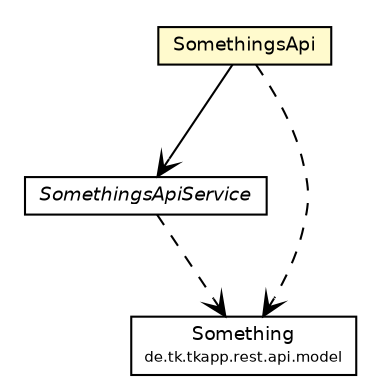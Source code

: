 #!/usr/local/bin/dot
#
# Class diagram 
# Generated by UMLGraph version 5.4 (http://www.umlgraph.org/)
#

digraph G {
	edge [fontname="Helvetica",fontsize=10,labelfontname="Helvetica",labelfontsize=10];
	node [fontname="Helvetica",fontsize=10,shape=plaintext];
	nodesep=0.25;
	ranksep=0.5;
	// de.tk.tkapp.rest.api.handler.SomethingsApiService
	c286 [label=<<table title="de.tk.tkapp.rest.api.handler.SomethingsApiService" border="0" cellborder="1" cellspacing="0" cellpadding="2" port="p" href="./SomethingsApiService.html">
		<tr><td><table border="0" cellspacing="0" cellpadding="1">
<tr><td align="center" balign="center"><font face="Helvetica-Oblique"> SomethingsApiService </font></td></tr>
		</table></td></tr>
		</table>>, URL="./SomethingsApiService.html", fontname="Helvetica", fontcolor="black", fontsize=9.0];
	// de.tk.tkapp.rest.api.handler.SomethingsApi
	c290 [label=<<table title="de.tk.tkapp.rest.api.handler.SomethingsApi" border="0" cellborder="1" cellspacing="0" cellpadding="2" port="p" bgcolor="lemonChiffon" href="./SomethingsApi.html">
		<tr><td><table border="0" cellspacing="0" cellpadding="1">
<tr><td align="center" balign="center"> SomethingsApi </td></tr>
		</table></td></tr>
		</table>>, URL="./SomethingsApi.html", fontname="Helvetica", fontcolor="black", fontsize=9.0];
	// de.tk.tkapp.rest.api.model.Something
	c292 [label=<<table title="de.tk.tkapp.rest.api.model.Something" border="0" cellborder="1" cellspacing="0" cellpadding="2" port="p" href="../model/Something.html">
		<tr><td><table border="0" cellspacing="0" cellpadding="1">
<tr><td align="center" balign="center"> Something </td></tr>
<tr><td align="center" balign="center"><font point-size="7.0"> de.tk.tkapp.rest.api.model </font></td></tr>
		</table></td></tr>
		</table>>, URL="../model/Something.html", fontname="Helvetica", fontcolor="black", fontsize=9.0];
	// de.tk.tkapp.rest.api.handler.SomethingsApi NAVASSOC de.tk.tkapp.rest.api.handler.SomethingsApiService
	c290:p -> c286:p [taillabel="", label="", headlabel="", fontname="Helvetica", fontcolor="black", fontsize=10.0, color="black", arrowhead=open];
	// de.tk.tkapp.rest.api.handler.SomethingsApiService DEPEND de.tk.tkapp.rest.api.model.Something
	c286:p -> c292:p [taillabel="", label="", headlabel="", fontname="Helvetica", fontcolor="black", fontsize=10.0, color="black", arrowhead=open, style=dashed];
	// de.tk.tkapp.rest.api.handler.SomethingsApi DEPEND de.tk.tkapp.rest.api.model.Something
	c290:p -> c292:p [taillabel="", label="", headlabel="", fontname="Helvetica", fontcolor="black", fontsize=10.0, color="black", arrowhead=open, style=dashed];
}

